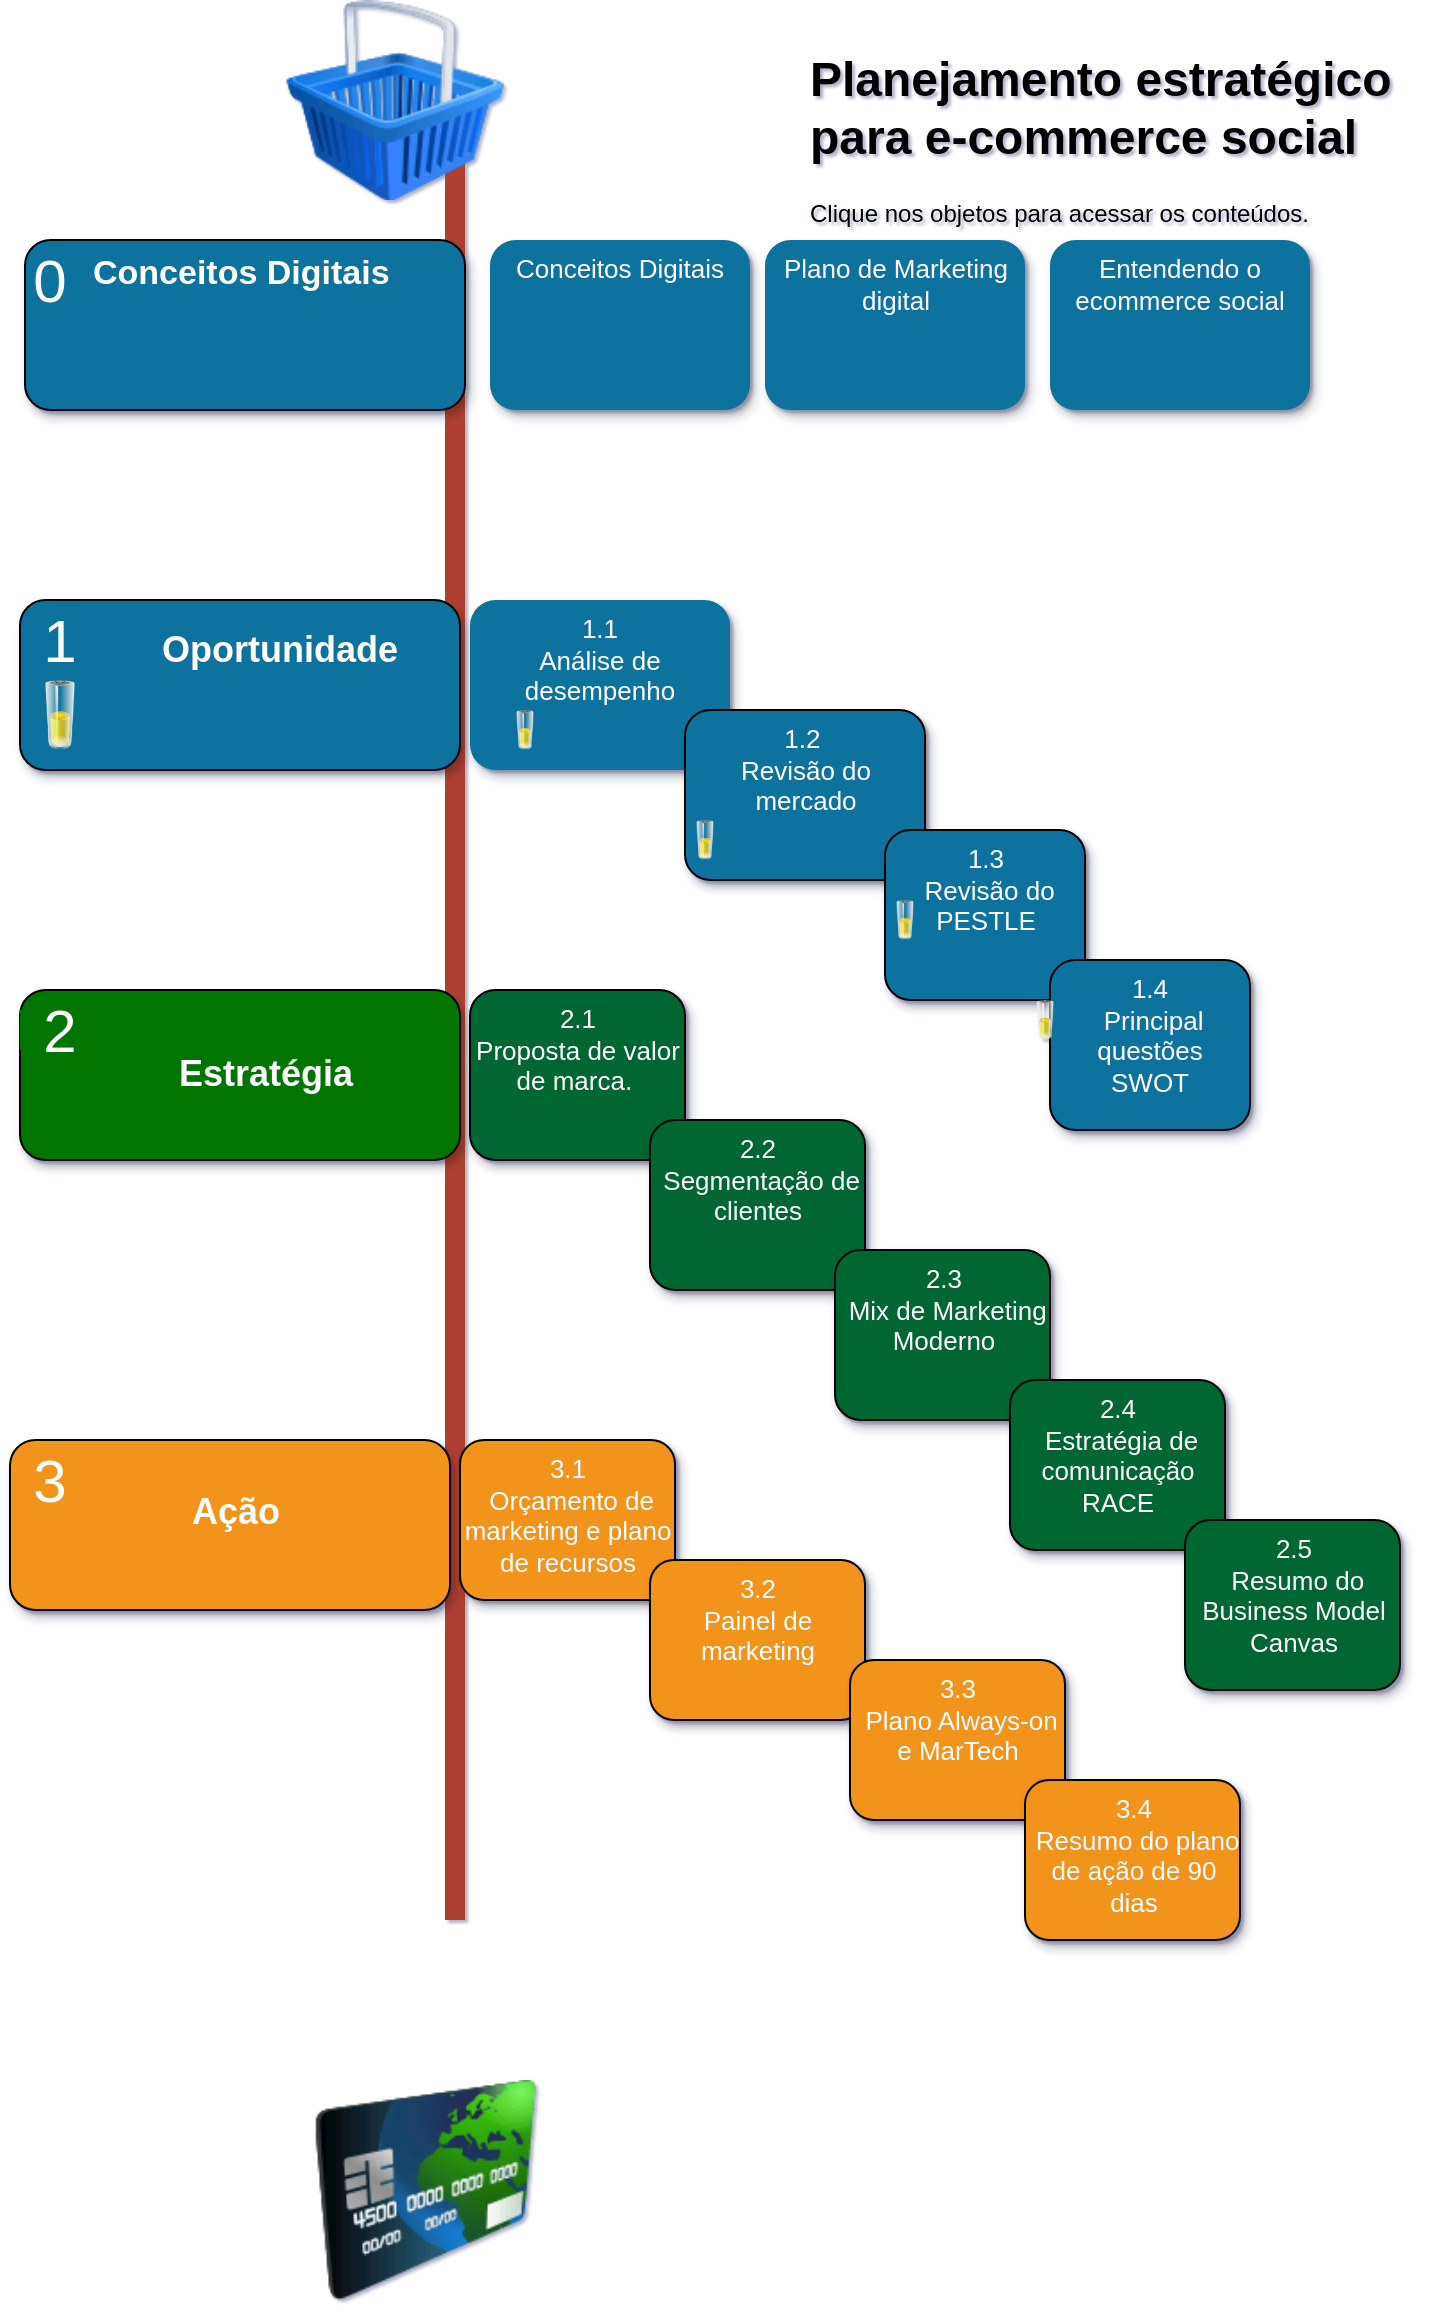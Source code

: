 <mxfile version="22.1.19" type="github">
  <diagram name="Page-1" id="fbcf5db9-b524-4cd4-e4f3-379dc89c3999">
    <mxGraphModel dx="1007" dy="549" grid="1" gridSize="10" guides="1" tooltips="1" connect="1" arrows="1" fold="1" page="1" pageScale="1" pageWidth="827" pageHeight="1169" background="none" math="0" shadow="1">
      <root>
        <mxCell id="0" />
        <mxCell id="1" parent="0" />
        <mxCell id="2a0f93b5c73ef8e7-1" value="" style="line;strokeWidth=10;direction=south;html=1;fillColor=none;fontSize=13;fontColor=#000000;align=center;strokeColor=#AE4132;movable=1;resizable=1;rotatable=1;deletable=1;editable=1;locked=0;connectable=1;" parent="1" vertex="1">
          <mxGeometry x="247.5" y="90" width="10" height="880" as="geometry" />
        </mxCell>
        <mxCell id="2a0f93b5c73ef8e7-2" value="" style="rounded=1;whiteSpace=wrap;html=1;strokeColor=default;strokeWidth=1;fillColor=#10739E;fontSize=13;fontColor=#FFFFFF;align=center;gradientColor=none;gradientDirection=east;verticalAlign=top;shadow=1;movable=1;resizable=1;rotatable=1;deletable=1;editable=1;locked=0;connectable=1;" parent="1" vertex="1">
          <mxGeometry x="35" y="310" width="220" height="85" as="geometry" />
        </mxCell>
        <mxCell id="2a0f93b5c73ef8e7-3" value="1" style="text;html=1;strokeColor=none;fillColor=none;align=center;verticalAlign=middle;whiteSpace=wrap;fontSize=30;fontColor=#FFFFFF;movable=1;resizable=1;rotatable=1;deletable=1;editable=1;locked=0;connectable=1;" parent="1" vertex="1">
          <mxGeometry x="35" y="320" width="40" height="20" as="geometry" />
        </mxCell>
        <mxCell id="2a0f93b5c73ef8e7-4" value="" style="rounded=1;whiteSpace=wrap;html=1;strokeColor=default;strokeWidth=1;fillColor=#007500;fontSize=13;fontColor=#FFFFFF;align=center;gradientColor=none;gradientDirection=east;verticalAlign=top;shadow=1;movable=1;resizable=1;rotatable=1;deletable=1;editable=1;locked=0;connectable=1;" parent="1" vertex="1">
          <mxGeometry x="35" y="505" width="220" height="85" as="geometry" />
        </mxCell>
        <mxCell id="2a0f93b5c73ef8e7-5" value="2" style="text;html=1;strokeColor=none;fillColor=#007500;align=center;verticalAlign=middle;whiteSpace=wrap;fontSize=30;fontColor=#FFFFFF;movable=1;resizable=1;rotatable=1;deletable=1;editable=1;locked=0;connectable=1;" parent="1" vertex="1">
          <mxGeometry x="35" y="515" width="40" height="20" as="geometry" />
        </mxCell>
        <mxCell id="2a0f93b5c73ef8e7-6" value="" style="rounded=1;whiteSpace=wrap;html=1;strokeColor=default;strokeWidth=1;fillColor=#F2931E;fontSize=13;fontColor=#FFFFFF;align=center;gradientColor=none;gradientDirection=east;verticalAlign=top;shadow=1;movable=1;resizable=1;rotatable=1;deletable=1;editable=1;locked=0;connectable=1;" parent="1" vertex="1">
          <mxGeometry x="30" y="730" width="220" height="85" as="geometry" />
        </mxCell>
        <mxCell id="2a0f93b5c73ef8e7-7" value="3" style="text;html=1;strokeColor=none;fillColor=none;align=center;verticalAlign=middle;whiteSpace=wrap;fontSize=30;fontColor=#FFFFFF;movable=1;resizable=1;rotatable=1;deletable=1;editable=1;locked=0;connectable=1;" parent="1" vertex="1">
          <mxGeometry x="30" y="740" width="40" height="20" as="geometry" />
        </mxCell>
        <UserObject label="&lt;h1&gt;Oportunidade&lt;/h1&gt;" link="https://labdx.org/entendo-o-e-commerce-social" linkTarget="_blank" id="2a0f93b5c73ef8e7-18">
          <mxCell style="text;html=1;spacing=5;spacingTop=-20;whiteSpace=wrap;overflow=hidden;strokeColor=none;strokeWidth=4;fillColor=none;gradientColor=#007FFF;fontSize=9;fontColor=#FFFFFF;align=center;movable=1;resizable=1;rotatable=1;deletable=1;editable=1;locked=0;connectable=1;" parent="1" vertex="1">
            <mxGeometry x="80" y="322.5" width="170" height="67.5" as="geometry" />
          </mxCell>
        </UserObject>
        <mxCell id="2a0f93b5c73ef8e7-19" value="&lt;h1&gt;Estratégia&lt;/h1&gt;" style="text;html=1;spacing=5;spacingTop=-20;whiteSpace=wrap;overflow=hidden;strokeColor=none;strokeWidth=4;fillColor=none;gradientColor=none;fontSize=9;fontColor=#FFFFFF;align=center;movable=1;resizable=1;rotatable=1;deletable=1;editable=1;locked=0;connectable=1;" parent="1" vertex="1">
          <mxGeometry x="77.5" y="535" width="160" height="50" as="geometry" />
        </mxCell>
        <mxCell id="2a0f93b5c73ef8e7-20" value="&lt;h1&gt;Ação&lt;/h1&gt;" style="text;html=1;spacing=5;spacingTop=-20;whiteSpace=wrap;overflow=hidden;strokeColor=none;strokeWidth=4;fillColor=none;gradientColor=#007FFF;fontSize=9;fontColor=#FFFFFF;align=center;movable=1;resizable=1;rotatable=1;deletable=1;editable=1;locked=0;connectable=1;" parent="1" vertex="1">
          <mxGeometry x="62.5" y="754" width="160" height="77" as="geometry" />
        </mxCell>
        <mxCell id="yTiDIMMULaR009IDPwPM-1" value="" style="image;html=1;image=img/lib/clip_art/finance/Credit_Card_128x128.png;movable=1;resizable=1;rotatable=1;deletable=1;editable=1;locked=0;connectable=1;" vertex="1" parent="1">
          <mxGeometry x="180" y="1050" width="115" height="110" as="geometry" />
        </mxCell>
        <mxCell id="yTiDIMMULaR009IDPwPM-2" value="" style="image;html=1;image=img/lib/clip_art/finance/Shopping_Cart_128x128.png;movable=1;resizable=1;rotatable=1;deletable=1;editable=1;locked=0;connectable=1;" vertex="1" parent="1">
          <mxGeometry x="160" y="10" width="125" height="100" as="geometry" />
        </mxCell>
        <mxCell id="yTiDIMMULaR009IDPwPM-9" value="&lt;h1&gt;Planejamento estratégico para e-commerce social&lt;/h1&gt;&lt;p&gt;Clique nos objetos para acessar os conteúdos.&lt;/p&gt;" style="text;html=1;strokeColor=none;fillColor=none;spacing=5;spacingTop=-20;whiteSpace=wrap;overflow=hidden;rounded=0;" vertex="1" parent="1">
          <mxGeometry x="425" y="30" width="310" height="120" as="geometry" />
        </mxCell>
        <mxCell id="yTiDIMMULaR009IDPwPM-11" value="" style="image;html=1;image=img/lib/clip_art/general/Battery_50_128x128.png;movable=1;resizable=1;rotatable=1;deletable=1;editable=1;locked=0;connectable=1;" vertex="1" parent="1">
          <mxGeometry x="35" y="350" width="40" height="35" as="geometry" />
        </mxCell>
        <mxCell id="yTiDIMMULaR009IDPwPM-23" value="1.1&lt;br&gt;Análise de desempenho" style="rounded=1;whiteSpace=wrap;html=1;strokeColor=none;strokeWidth=1;fillColor=#10739E;fontSize=13;fontColor=#FFFFFF;align=center;gradientColor=none;gradientDirection=east;verticalAlign=top;shadow=1;movable=1;resizable=1;rotatable=1;deletable=1;editable=1;locked=0;connectable=1;" vertex="1" parent="1">
          <mxGeometry x="260" y="310" width="130" height="85" as="geometry" />
        </mxCell>
        <mxCell id="yTiDIMMULaR009IDPwPM-27" value="&lt;div&gt;1.2&amp;nbsp;&lt;/div&gt;&lt;div&gt;Revisão do mercado&lt;/div&gt;&lt;div&gt;&lt;br&gt;&lt;/div&gt;" style="rounded=1;whiteSpace=wrap;html=1;strokeColor=default;strokeWidth=1;fillColor=#10739E;fontSize=13;fontColor=#FFFFFF;align=center;gradientColor=none;gradientDirection=east;verticalAlign=top;shadow=1;movable=1;resizable=1;rotatable=1;deletable=1;editable=1;locked=0;connectable=1;" vertex="1" parent="1">
          <mxGeometry x="367.5" y="365" width="120" height="85" as="geometry" />
        </mxCell>
        <mxCell id="yTiDIMMULaR009IDPwPM-29" value="1.3&lt;br&gt;&amp;nbsp;Revisão do PESTLE" style="rounded=1;whiteSpace=wrap;html=1;strokeColor=default;strokeWidth=1;fillColor=#10739E;fontSize=13;fontColor=#FFFFFF;align=center;gradientColor=none;gradientDirection=east;verticalAlign=top;shadow=1;movable=1;resizable=1;rotatable=1;deletable=1;editable=1;locked=0;connectable=1;" vertex="1" parent="1">
          <mxGeometry x="467.5" y="425" width="100" height="85" as="geometry" />
        </mxCell>
        <mxCell id="yTiDIMMULaR009IDPwPM-30" value="" style="image;html=1;image=img/lib/clip_art/general/Battery_50_128x128.png;movable=1;resizable=1;rotatable=1;deletable=1;editable=1;locked=0;connectable=1;strokeColor=default;" vertex="1" parent="1">
          <mxGeometry x="367.5" y="420" width="20" height="20" as="geometry" />
        </mxCell>
        <mxCell id="yTiDIMMULaR009IDPwPM-37" value="2.1&lt;br&gt;Proposta de valor de marca.&amp;nbsp;" style="rounded=1;whiteSpace=wrap;html=1;strokeColor=default;strokeWidth=1;fillColor=#006633;fontSize=13;fontColor=#FFFFFF;align=center;gradientColor=none;gradientDirection=east;verticalAlign=top;shadow=1;movable=1;resizable=1;rotatable=1;deletable=1;editable=1;locked=0;connectable=1;" vertex="1" parent="1">
          <mxGeometry x="260" y="505" width="107.5" height="85" as="geometry" />
        </mxCell>
        <mxCell id="yTiDIMMULaR009IDPwPM-43" value="1.4&lt;br&gt;&amp;nbsp;Principal questões &lt;br&gt;SWOT" style="rounded=1;whiteSpace=wrap;html=1;strokeColor=default;strokeWidth=1;fillColor=#10739E;fontSize=13;fontColor=#FFFFFF;align=center;gradientColor=none;gradientDirection=east;verticalAlign=top;shadow=1;movable=1;resizable=1;rotatable=1;deletable=1;editable=1;locked=0;connectable=1;" vertex="1" parent="1">
          <mxGeometry x="550" y="490" width="100" height="85" as="geometry" />
        </mxCell>
        <mxCell id="yTiDIMMULaR009IDPwPM-44" value="" style="image;html=1;image=img/lib/clip_art/general/Battery_50_128x128.png;movable=1;resizable=1;rotatable=1;deletable=1;editable=1;locked=0;connectable=1;strokeColor=default;" vertex="1" parent="1">
          <mxGeometry x="467.5" y="460" width="20" height="20" as="geometry" />
        </mxCell>
        <mxCell id="yTiDIMMULaR009IDPwPM-45" value="" style="image;html=1;image=img/lib/clip_art/general/Battery_50_128x128.png;movable=1;resizable=1;rotatable=1;deletable=1;editable=1;locked=0;connectable=1;strokeColor=default;" vertex="1" parent="1">
          <mxGeometry x="537.5" y="510" width="20" height="20" as="geometry" />
        </mxCell>
        <mxCell id="yTiDIMMULaR009IDPwPM-46" value="" style="image;html=1;image=img/lib/clip_art/general/Battery_50_128x128.png;movable=1;resizable=1;rotatable=1;deletable=1;editable=1;locked=0;connectable=1;strokeColor=default;" vertex="1" parent="1">
          <mxGeometry x="277.5" y="365" width="20" height="20" as="geometry" />
        </mxCell>
        <mxCell id="yTiDIMMULaR009IDPwPM-50" value="2.2&lt;br&gt;&amp;nbsp;Segmentação de clientes" style="rounded=1;whiteSpace=wrap;html=1;strokeColor=default;strokeWidth=1;fillColor=#006633;fontSize=13;fontColor=#FFFFFF;align=center;gradientColor=none;gradientDirection=east;verticalAlign=top;shadow=1;movable=1;resizable=1;rotatable=1;deletable=1;editable=1;locked=0;connectable=1;glass=0;" vertex="1" parent="1">
          <mxGeometry x="350" y="570" width="107.5" height="85" as="geometry" />
        </mxCell>
        <mxCell id="yTiDIMMULaR009IDPwPM-51" value="2.3&lt;br&gt;&amp;nbsp;Mix de Marketing Moderno" style="rounded=1;whiteSpace=wrap;html=1;strokeColor=default;strokeWidth=1;fillColor=#006633;fontSize=13;fontColor=#FFFFFF;align=center;gradientColor=none;gradientDirection=east;verticalAlign=top;shadow=1;movable=1;resizable=1;rotatable=1;deletable=1;editable=1;locked=0;connectable=1;" vertex="1" parent="1">
          <mxGeometry x="442.5" y="635" width="107.5" height="85" as="geometry" />
        </mxCell>
        <mxCell id="yTiDIMMULaR009IDPwPM-52" value="2.4&lt;br&gt;&amp;nbsp;Estratégia de comunicação RACE" style="rounded=1;whiteSpace=wrap;html=1;strokeColor=default;strokeWidth=1;fillColor=#006633;fontSize=13;fontColor=#FFFFFF;align=center;gradientColor=none;gradientDirection=east;verticalAlign=top;shadow=1;movable=1;resizable=1;rotatable=1;deletable=1;editable=1;locked=0;connectable=1;" vertex="1" parent="1">
          <mxGeometry x="530" y="700" width="107.5" height="85" as="geometry" />
        </mxCell>
        <mxCell id="yTiDIMMULaR009IDPwPM-53" value="2.5&lt;br&gt;&amp;nbsp;Resumo do Business Model Canvas" style="rounded=1;whiteSpace=wrap;html=1;strokeColor=default;strokeWidth=1;fillColor=#006633;fontSize=13;fontColor=#FFFFFF;align=center;gradientColor=none;gradientDirection=east;verticalAlign=top;shadow=1;movable=1;resizable=1;rotatable=1;deletable=1;editable=1;locked=0;connectable=1;" vertex="1" parent="1">
          <mxGeometry x="617.5" y="770" width="107.5" height="85" as="geometry" />
        </mxCell>
        <mxCell id="yTiDIMMULaR009IDPwPM-54" value="3.1&lt;br&gt;&amp;nbsp;Orçamento de marketing e plano de recursos" style="rounded=1;whiteSpace=wrap;html=1;strokeColor=default;strokeWidth=1;fillColor=#F2931E;fontSize=13;fontColor=#FFFFFF;align=center;gradientColor=none;gradientDirection=east;verticalAlign=top;shadow=1;movable=1;resizable=1;rotatable=1;deletable=1;editable=1;locked=0;connectable=1;" vertex="1" parent="1">
          <mxGeometry x="255" y="730" width="107.5" height="80" as="geometry" />
        </mxCell>
        <mxCell id="yTiDIMMULaR009IDPwPM-55" value="3.2&lt;br&gt;Painel de marketing" style="rounded=1;whiteSpace=wrap;html=1;strokeColor=default;strokeWidth=1;fillColor=#F2931E;fontSize=13;fontColor=#FFFFFF;align=center;gradientColor=none;gradientDirection=east;verticalAlign=top;shadow=1;movable=1;resizable=1;rotatable=1;deletable=1;editable=1;locked=0;connectable=1;" vertex="1" parent="1">
          <mxGeometry x="350" y="790" width="107.5" height="80" as="geometry" />
        </mxCell>
        <mxCell id="yTiDIMMULaR009IDPwPM-56" value="3.3&lt;br&gt;&amp;nbsp;Plano Always-on e MarTech" style="rounded=1;whiteSpace=wrap;html=1;strokeColor=default;strokeWidth=1;fillColor=#F2931E;fontSize=13;fontColor=#FFFFFF;align=center;gradientColor=none;gradientDirection=east;verticalAlign=top;shadow=1;movable=1;resizable=1;rotatable=1;deletable=1;editable=1;locked=0;connectable=1;" vertex="1" parent="1">
          <mxGeometry x="450" y="840" width="107.5" height="80" as="geometry" />
        </mxCell>
        <mxCell id="yTiDIMMULaR009IDPwPM-57" value="3.4&lt;br&gt;&amp;nbsp;Resumo do plano de ação de 90 dias" style="rounded=1;whiteSpace=wrap;html=1;strokeColor=default;strokeWidth=1;fillColor=#F2931E;fontSize=13;fontColor=#FFFFFF;align=center;gradientColor=none;gradientDirection=east;verticalAlign=top;shadow=1;movable=1;resizable=1;rotatable=1;deletable=1;editable=1;locked=0;connectable=1;" vertex="1" parent="1">
          <mxGeometry x="537.5" y="900" width="107.5" height="80" as="geometry" />
        </mxCell>
        <UserObject label="Conceitos Digitais&amp;nbsp;" link="https://labdx.org/blog-marketing" id="yTiDIMMULaR009IDPwPM-60">
          <mxCell style="rounded=1;whiteSpace=wrap;html=1;strokeColor=default;strokeWidth=1;fillColor=#10739E;fontSize=17;fontColor=#FFFFFF;align=center;gradientColor=none;gradientDirection=east;verticalAlign=top;shadow=1;movable=1;resizable=1;rotatable=1;deletable=1;editable=1;locked=0;connectable=1;fontStyle=1" vertex="1" parent="1">
            <mxGeometry x="37.5" y="130" width="220" height="85" as="geometry" />
          </mxCell>
        </UserObject>
        <mxCell id="yTiDIMMULaR009IDPwPM-61" value="0" style="text;html=1;strokeColor=none;fillColor=none;align=center;verticalAlign=middle;whiteSpace=wrap;fontSize=30;fontColor=#FFFFFF;movable=1;resizable=1;rotatable=1;deletable=1;editable=1;locked=0;connectable=1;" vertex="1" parent="1">
          <mxGeometry x="30" y="140" width="40" height="20" as="geometry" />
        </mxCell>
        <UserObject label="Conceitos Digitais" link="https://labdx.org/conceitos-digitais" linkTarget="_blank" id="yTiDIMMULaR009IDPwPM-62">
          <mxCell style="rounded=1;whiteSpace=wrap;html=1;strokeColor=none;strokeWidth=1;fillColor=#10739E;fontSize=13;fontColor=#FFFFFF;align=center;gradientColor=none;gradientDirection=east;verticalAlign=top;shadow=1;movable=1;resizable=1;rotatable=1;deletable=1;editable=1;locked=0;connectable=1;" vertex="1" parent="1">
            <mxGeometry x="270" y="130" width="130" height="85" as="geometry" />
          </mxCell>
        </UserObject>
        <UserObject label="Plano de Marketing digital" link="https://labdx.org/plano-de-marketing-digital" linkTarget="_blank" id="yTiDIMMULaR009IDPwPM-63">
          <mxCell style="rounded=1;whiteSpace=wrap;html=1;strokeColor=none;strokeWidth=1;fillColor=#10739E;fontSize=13;fontColor=#FFFFFF;align=center;gradientColor=none;gradientDirection=east;verticalAlign=top;shadow=1;movable=1;resizable=1;rotatable=1;deletable=1;editable=1;locked=0;connectable=1;" vertex="1" parent="1">
            <mxGeometry x="407.5" y="130" width="130" height="85" as="geometry" />
          </mxCell>
        </UserObject>
        <UserObject label="Entendendo o ecommerce social" link="https://labdx.org/entendo-o-e-commerce-social" linkTarget="_blank" id="yTiDIMMULaR009IDPwPM-64">
          <mxCell style="rounded=1;whiteSpace=wrap;html=1;strokeColor=none;strokeWidth=1;fillColor=#10739E;fontSize=13;fontColor=#FFFFFF;align=center;gradientColor=none;gradientDirection=east;verticalAlign=top;shadow=1;movable=1;resizable=1;rotatable=1;deletable=1;editable=1;locked=0;connectable=1;" vertex="1" parent="1">
            <mxGeometry x="550" y="130" width="130" height="85" as="geometry" />
          </mxCell>
        </UserObject>
      </root>
    </mxGraphModel>
  </diagram>
</mxfile>

